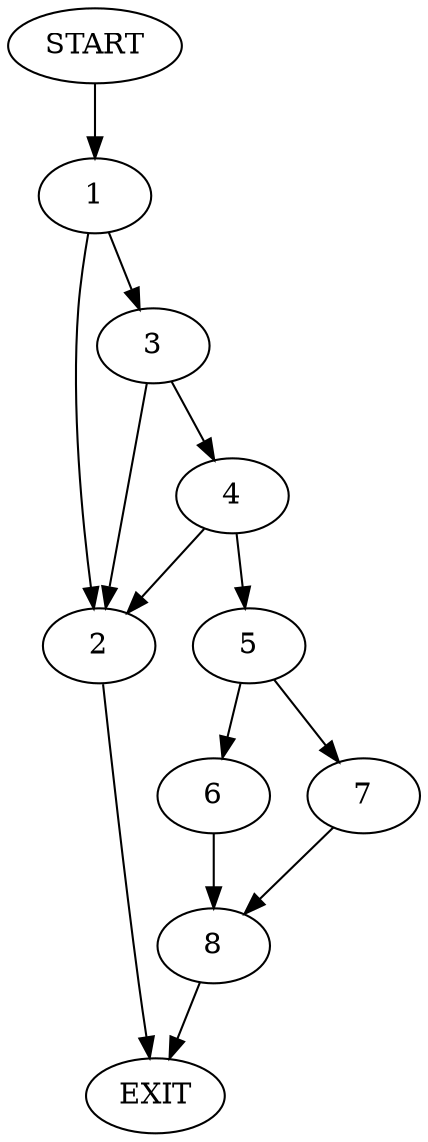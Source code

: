 digraph {
0 [label="START"]
9 [label="EXIT"]
0 -> 1
1 -> 2
1 -> 3
2 -> 9
3 -> 4
3 -> 2
4 -> 2
4 -> 5
5 -> 6
5 -> 7
7 -> 8
6 -> 8
8 -> 9
}
